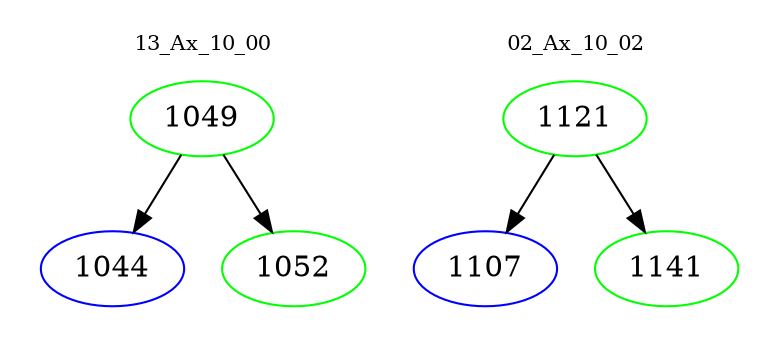 digraph{
subgraph cluster_0 {
color = white
label = "13_Ax_10_00";
fontsize=10;
T0_1049 [label="1049", color="green"]
T0_1049 -> T0_1044 [color="black"]
T0_1044 [label="1044", color="blue"]
T0_1049 -> T0_1052 [color="black"]
T0_1052 [label="1052", color="green"]
}
subgraph cluster_1 {
color = white
label = "02_Ax_10_02";
fontsize=10;
T1_1121 [label="1121", color="green"]
T1_1121 -> T1_1107 [color="black"]
T1_1107 [label="1107", color="blue"]
T1_1121 -> T1_1141 [color="black"]
T1_1141 [label="1141", color="green"]
}
}
